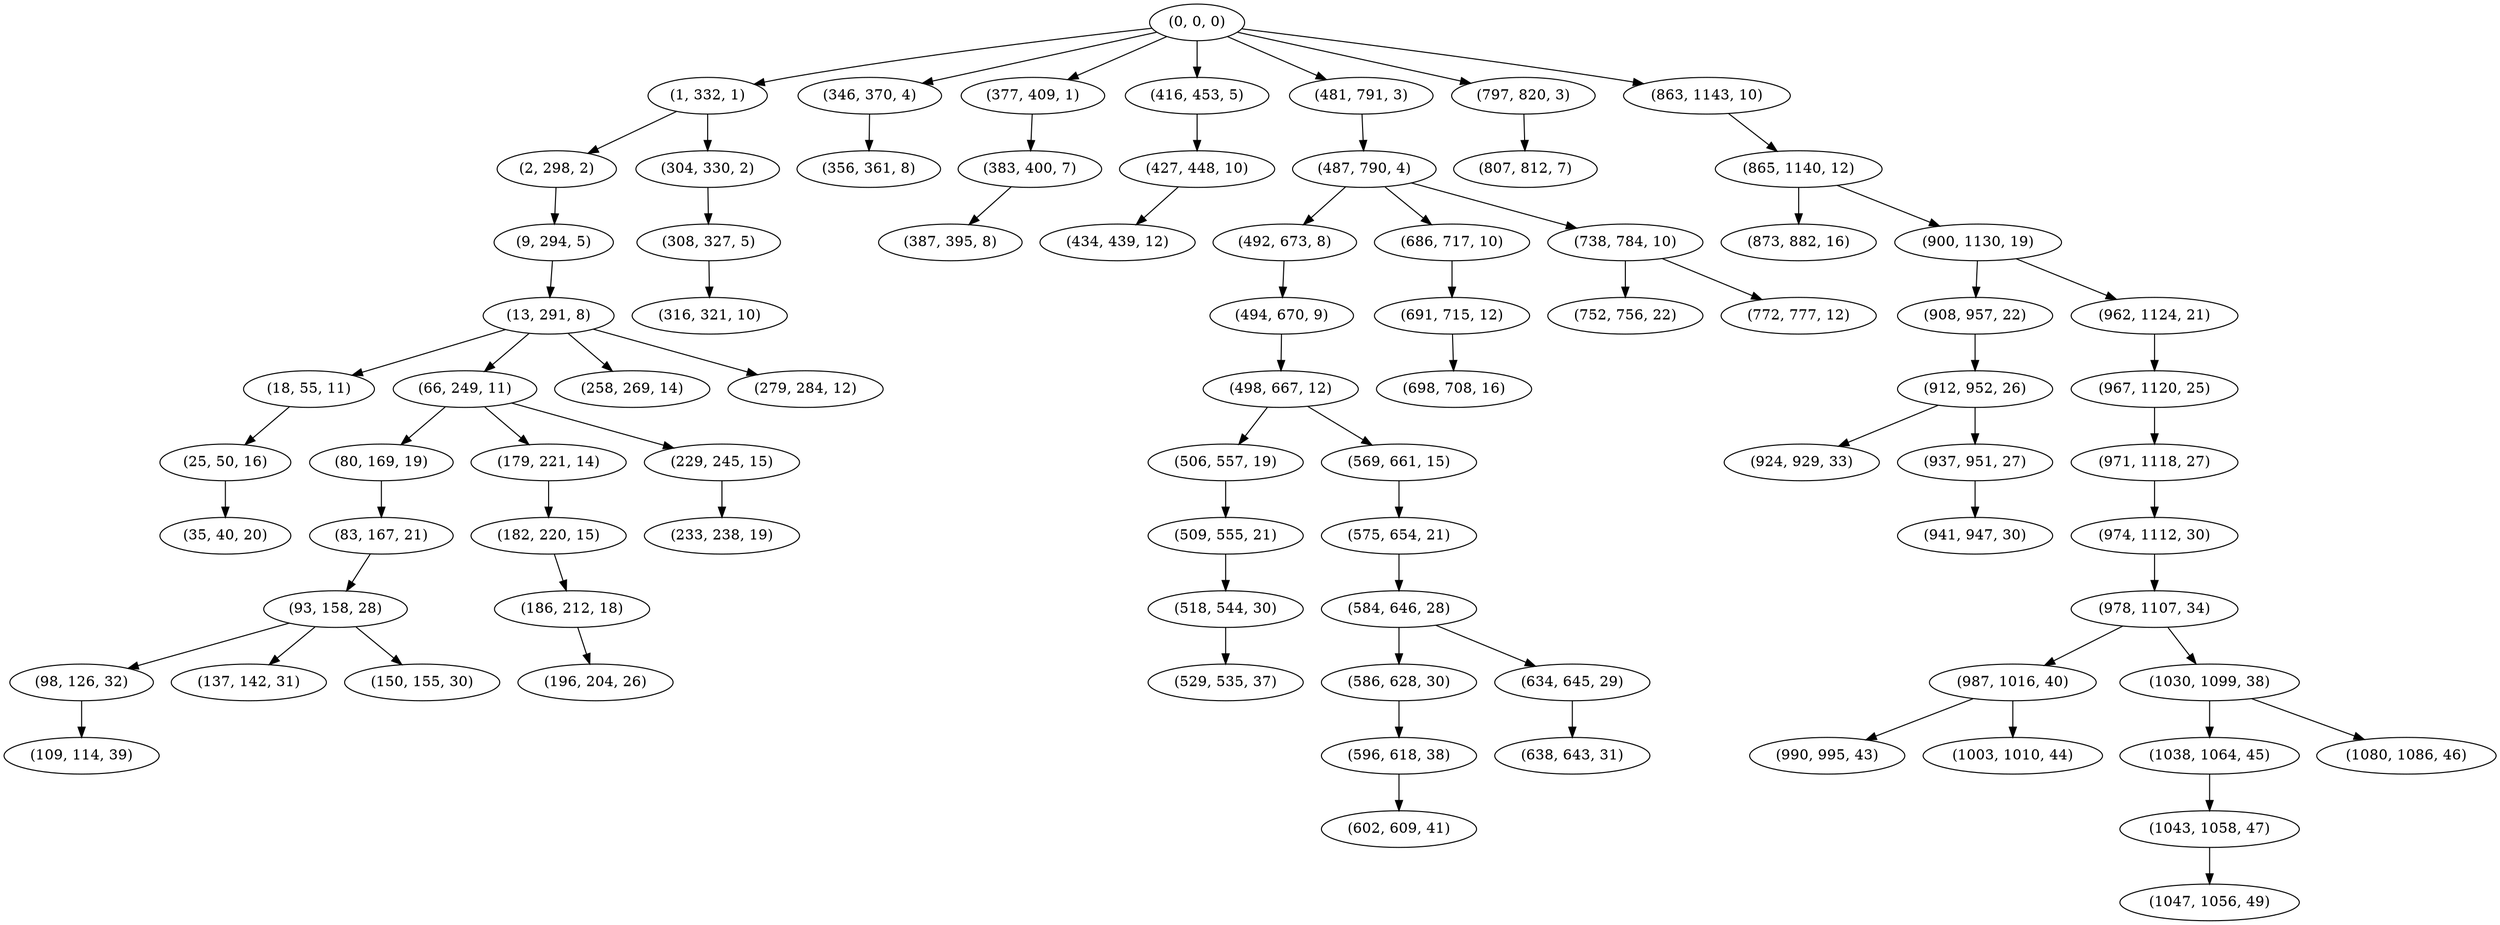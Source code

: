 digraph tree {
    "(0, 0, 0)";
    "(1, 332, 1)";
    "(2, 298, 2)";
    "(9, 294, 5)";
    "(13, 291, 8)";
    "(18, 55, 11)";
    "(25, 50, 16)";
    "(35, 40, 20)";
    "(66, 249, 11)";
    "(80, 169, 19)";
    "(83, 167, 21)";
    "(93, 158, 28)";
    "(98, 126, 32)";
    "(109, 114, 39)";
    "(137, 142, 31)";
    "(150, 155, 30)";
    "(179, 221, 14)";
    "(182, 220, 15)";
    "(186, 212, 18)";
    "(196, 204, 26)";
    "(229, 245, 15)";
    "(233, 238, 19)";
    "(258, 269, 14)";
    "(279, 284, 12)";
    "(304, 330, 2)";
    "(308, 327, 5)";
    "(316, 321, 10)";
    "(346, 370, 4)";
    "(356, 361, 8)";
    "(377, 409, 1)";
    "(383, 400, 7)";
    "(387, 395, 8)";
    "(416, 453, 5)";
    "(427, 448, 10)";
    "(434, 439, 12)";
    "(481, 791, 3)";
    "(487, 790, 4)";
    "(492, 673, 8)";
    "(494, 670, 9)";
    "(498, 667, 12)";
    "(506, 557, 19)";
    "(509, 555, 21)";
    "(518, 544, 30)";
    "(529, 535, 37)";
    "(569, 661, 15)";
    "(575, 654, 21)";
    "(584, 646, 28)";
    "(586, 628, 30)";
    "(596, 618, 38)";
    "(602, 609, 41)";
    "(634, 645, 29)";
    "(638, 643, 31)";
    "(686, 717, 10)";
    "(691, 715, 12)";
    "(698, 708, 16)";
    "(738, 784, 10)";
    "(752, 756, 22)";
    "(772, 777, 12)";
    "(797, 820, 3)";
    "(807, 812, 7)";
    "(863, 1143, 10)";
    "(865, 1140, 12)";
    "(873, 882, 16)";
    "(900, 1130, 19)";
    "(908, 957, 22)";
    "(912, 952, 26)";
    "(924, 929, 33)";
    "(937, 951, 27)";
    "(941, 947, 30)";
    "(962, 1124, 21)";
    "(967, 1120, 25)";
    "(971, 1118, 27)";
    "(974, 1112, 30)";
    "(978, 1107, 34)";
    "(987, 1016, 40)";
    "(990, 995, 43)";
    "(1003, 1010, 44)";
    "(1030, 1099, 38)";
    "(1038, 1064, 45)";
    "(1043, 1058, 47)";
    "(1047, 1056, 49)";
    "(1080, 1086, 46)";
    "(0, 0, 0)" -> "(1, 332, 1)";
    "(0, 0, 0)" -> "(346, 370, 4)";
    "(0, 0, 0)" -> "(377, 409, 1)";
    "(0, 0, 0)" -> "(416, 453, 5)";
    "(0, 0, 0)" -> "(481, 791, 3)";
    "(0, 0, 0)" -> "(797, 820, 3)";
    "(0, 0, 0)" -> "(863, 1143, 10)";
    "(1, 332, 1)" -> "(2, 298, 2)";
    "(1, 332, 1)" -> "(304, 330, 2)";
    "(2, 298, 2)" -> "(9, 294, 5)";
    "(9, 294, 5)" -> "(13, 291, 8)";
    "(13, 291, 8)" -> "(18, 55, 11)";
    "(13, 291, 8)" -> "(66, 249, 11)";
    "(13, 291, 8)" -> "(258, 269, 14)";
    "(13, 291, 8)" -> "(279, 284, 12)";
    "(18, 55, 11)" -> "(25, 50, 16)";
    "(25, 50, 16)" -> "(35, 40, 20)";
    "(66, 249, 11)" -> "(80, 169, 19)";
    "(66, 249, 11)" -> "(179, 221, 14)";
    "(66, 249, 11)" -> "(229, 245, 15)";
    "(80, 169, 19)" -> "(83, 167, 21)";
    "(83, 167, 21)" -> "(93, 158, 28)";
    "(93, 158, 28)" -> "(98, 126, 32)";
    "(93, 158, 28)" -> "(137, 142, 31)";
    "(93, 158, 28)" -> "(150, 155, 30)";
    "(98, 126, 32)" -> "(109, 114, 39)";
    "(179, 221, 14)" -> "(182, 220, 15)";
    "(182, 220, 15)" -> "(186, 212, 18)";
    "(186, 212, 18)" -> "(196, 204, 26)";
    "(229, 245, 15)" -> "(233, 238, 19)";
    "(304, 330, 2)" -> "(308, 327, 5)";
    "(308, 327, 5)" -> "(316, 321, 10)";
    "(346, 370, 4)" -> "(356, 361, 8)";
    "(377, 409, 1)" -> "(383, 400, 7)";
    "(383, 400, 7)" -> "(387, 395, 8)";
    "(416, 453, 5)" -> "(427, 448, 10)";
    "(427, 448, 10)" -> "(434, 439, 12)";
    "(481, 791, 3)" -> "(487, 790, 4)";
    "(487, 790, 4)" -> "(492, 673, 8)";
    "(487, 790, 4)" -> "(686, 717, 10)";
    "(487, 790, 4)" -> "(738, 784, 10)";
    "(492, 673, 8)" -> "(494, 670, 9)";
    "(494, 670, 9)" -> "(498, 667, 12)";
    "(498, 667, 12)" -> "(506, 557, 19)";
    "(498, 667, 12)" -> "(569, 661, 15)";
    "(506, 557, 19)" -> "(509, 555, 21)";
    "(509, 555, 21)" -> "(518, 544, 30)";
    "(518, 544, 30)" -> "(529, 535, 37)";
    "(569, 661, 15)" -> "(575, 654, 21)";
    "(575, 654, 21)" -> "(584, 646, 28)";
    "(584, 646, 28)" -> "(586, 628, 30)";
    "(584, 646, 28)" -> "(634, 645, 29)";
    "(586, 628, 30)" -> "(596, 618, 38)";
    "(596, 618, 38)" -> "(602, 609, 41)";
    "(634, 645, 29)" -> "(638, 643, 31)";
    "(686, 717, 10)" -> "(691, 715, 12)";
    "(691, 715, 12)" -> "(698, 708, 16)";
    "(738, 784, 10)" -> "(752, 756, 22)";
    "(738, 784, 10)" -> "(772, 777, 12)";
    "(797, 820, 3)" -> "(807, 812, 7)";
    "(863, 1143, 10)" -> "(865, 1140, 12)";
    "(865, 1140, 12)" -> "(873, 882, 16)";
    "(865, 1140, 12)" -> "(900, 1130, 19)";
    "(900, 1130, 19)" -> "(908, 957, 22)";
    "(900, 1130, 19)" -> "(962, 1124, 21)";
    "(908, 957, 22)" -> "(912, 952, 26)";
    "(912, 952, 26)" -> "(924, 929, 33)";
    "(912, 952, 26)" -> "(937, 951, 27)";
    "(937, 951, 27)" -> "(941, 947, 30)";
    "(962, 1124, 21)" -> "(967, 1120, 25)";
    "(967, 1120, 25)" -> "(971, 1118, 27)";
    "(971, 1118, 27)" -> "(974, 1112, 30)";
    "(974, 1112, 30)" -> "(978, 1107, 34)";
    "(978, 1107, 34)" -> "(987, 1016, 40)";
    "(978, 1107, 34)" -> "(1030, 1099, 38)";
    "(987, 1016, 40)" -> "(990, 995, 43)";
    "(987, 1016, 40)" -> "(1003, 1010, 44)";
    "(1030, 1099, 38)" -> "(1038, 1064, 45)";
    "(1030, 1099, 38)" -> "(1080, 1086, 46)";
    "(1038, 1064, 45)" -> "(1043, 1058, 47)";
    "(1043, 1058, 47)" -> "(1047, 1056, 49)";
}
